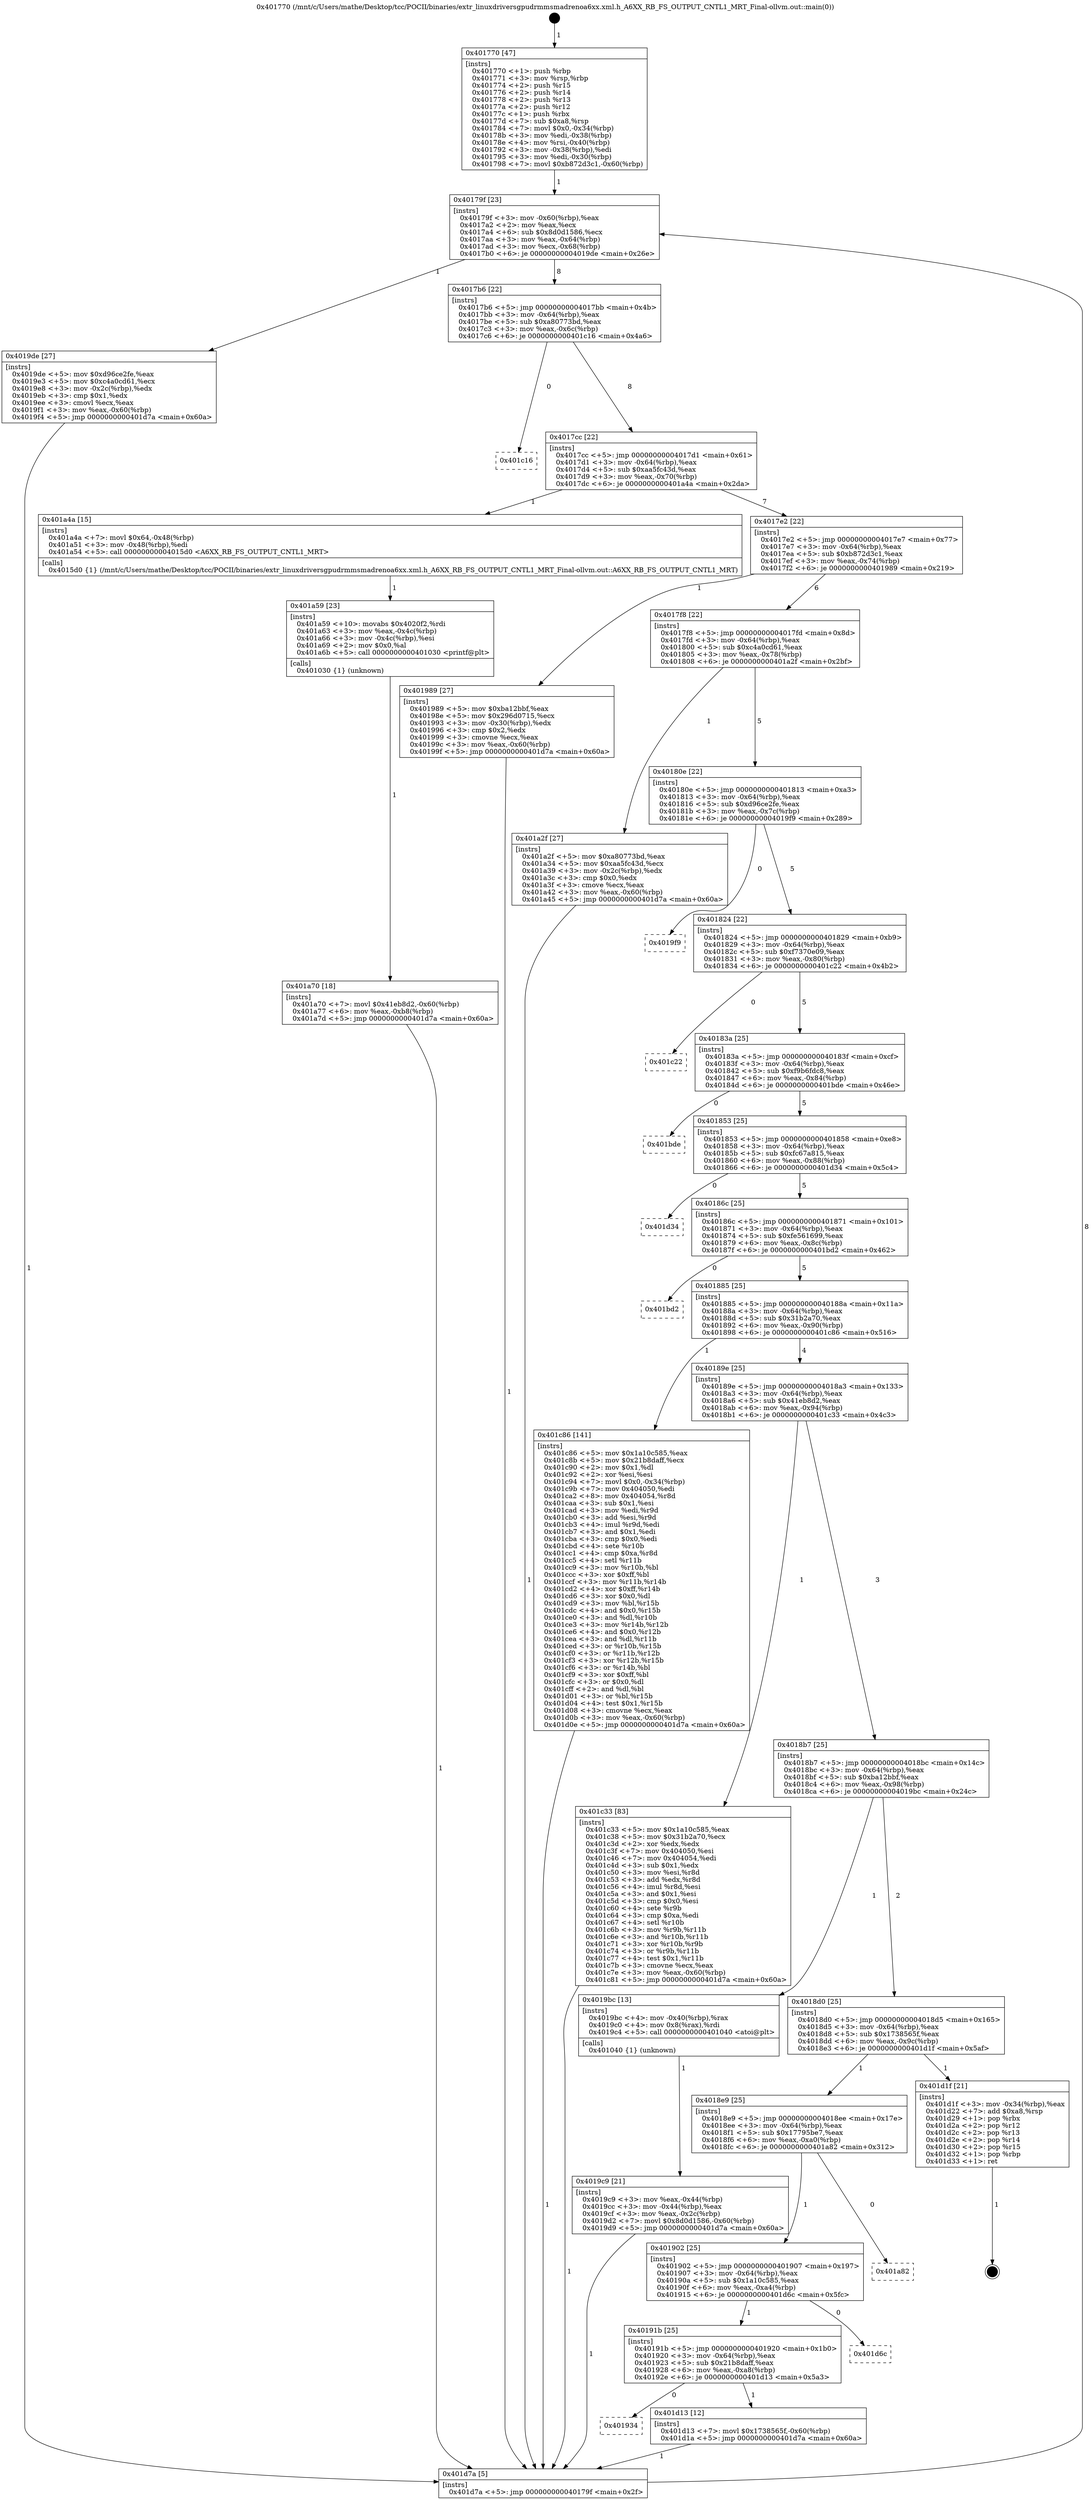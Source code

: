 digraph "0x401770" {
  label = "0x401770 (/mnt/c/Users/mathe/Desktop/tcc/POCII/binaries/extr_linuxdriversgpudrmmsmadrenoa6xx.xml.h_A6XX_RB_FS_OUTPUT_CNTL1_MRT_Final-ollvm.out::main(0))"
  labelloc = "t"
  node[shape=record]

  Entry [label="",width=0.3,height=0.3,shape=circle,fillcolor=black,style=filled]
  "0x40179f" [label="{
     0x40179f [23]\l
     | [instrs]\l
     &nbsp;&nbsp;0x40179f \<+3\>: mov -0x60(%rbp),%eax\l
     &nbsp;&nbsp;0x4017a2 \<+2\>: mov %eax,%ecx\l
     &nbsp;&nbsp;0x4017a4 \<+6\>: sub $0x8d0d1586,%ecx\l
     &nbsp;&nbsp;0x4017aa \<+3\>: mov %eax,-0x64(%rbp)\l
     &nbsp;&nbsp;0x4017ad \<+3\>: mov %ecx,-0x68(%rbp)\l
     &nbsp;&nbsp;0x4017b0 \<+6\>: je 00000000004019de \<main+0x26e\>\l
  }"]
  "0x4019de" [label="{
     0x4019de [27]\l
     | [instrs]\l
     &nbsp;&nbsp;0x4019de \<+5\>: mov $0xd96ce2fe,%eax\l
     &nbsp;&nbsp;0x4019e3 \<+5\>: mov $0xc4a0cd61,%ecx\l
     &nbsp;&nbsp;0x4019e8 \<+3\>: mov -0x2c(%rbp),%edx\l
     &nbsp;&nbsp;0x4019eb \<+3\>: cmp $0x1,%edx\l
     &nbsp;&nbsp;0x4019ee \<+3\>: cmovl %ecx,%eax\l
     &nbsp;&nbsp;0x4019f1 \<+3\>: mov %eax,-0x60(%rbp)\l
     &nbsp;&nbsp;0x4019f4 \<+5\>: jmp 0000000000401d7a \<main+0x60a\>\l
  }"]
  "0x4017b6" [label="{
     0x4017b6 [22]\l
     | [instrs]\l
     &nbsp;&nbsp;0x4017b6 \<+5\>: jmp 00000000004017bb \<main+0x4b\>\l
     &nbsp;&nbsp;0x4017bb \<+3\>: mov -0x64(%rbp),%eax\l
     &nbsp;&nbsp;0x4017be \<+5\>: sub $0xa80773bd,%eax\l
     &nbsp;&nbsp;0x4017c3 \<+3\>: mov %eax,-0x6c(%rbp)\l
     &nbsp;&nbsp;0x4017c6 \<+6\>: je 0000000000401c16 \<main+0x4a6\>\l
  }"]
  Exit [label="",width=0.3,height=0.3,shape=circle,fillcolor=black,style=filled,peripheries=2]
  "0x401c16" [label="{
     0x401c16\l
  }", style=dashed]
  "0x4017cc" [label="{
     0x4017cc [22]\l
     | [instrs]\l
     &nbsp;&nbsp;0x4017cc \<+5\>: jmp 00000000004017d1 \<main+0x61\>\l
     &nbsp;&nbsp;0x4017d1 \<+3\>: mov -0x64(%rbp),%eax\l
     &nbsp;&nbsp;0x4017d4 \<+5\>: sub $0xaa5fc43d,%eax\l
     &nbsp;&nbsp;0x4017d9 \<+3\>: mov %eax,-0x70(%rbp)\l
     &nbsp;&nbsp;0x4017dc \<+6\>: je 0000000000401a4a \<main+0x2da\>\l
  }"]
  "0x401934" [label="{
     0x401934\l
  }", style=dashed]
  "0x401a4a" [label="{
     0x401a4a [15]\l
     | [instrs]\l
     &nbsp;&nbsp;0x401a4a \<+7\>: movl $0x64,-0x48(%rbp)\l
     &nbsp;&nbsp;0x401a51 \<+3\>: mov -0x48(%rbp),%edi\l
     &nbsp;&nbsp;0x401a54 \<+5\>: call 00000000004015d0 \<A6XX_RB_FS_OUTPUT_CNTL1_MRT\>\l
     | [calls]\l
     &nbsp;&nbsp;0x4015d0 \{1\} (/mnt/c/Users/mathe/Desktop/tcc/POCII/binaries/extr_linuxdriversgpudrmmsmadrenoa6xx.xml.h_A6XX_RB_FS_OUTPUT_CNTL1_MRT_Final-ollvm.out::A6XX_RB_FS_OUTPUT_CNTL1_MRT)\l
  }"]
  "0x4017e2" [label="{
     0x4017e2 [22]\l
     | [instrs]\l
     &nbsp;&nbsp;0x4017e2 \<+5\>: jmp 00000000004017e7 \<main+0x77\>\l
     &nbsp;&nbsp;0x4017e7 \<+3\>: mov -0x64(%rbp),%eax\l
     &nbsp;&nbsp;0x4017ea \<+5\>: sub $0xb872d3c1,%eax\l
     &nbsp;&nbsp;0x4017ef \<+3\>: mov %eax,-0x74(%rbp)\l
     &nbsp;&nbsp;0x4017f2 \<+6\>: je 0000000000401989 \<main+0x219\>\l
  }"]
  "0x401d13" [label="{
     0x401d13 [12]\l
     | [instrs]\l
     &nbsp;&nbsp;0x401d13 \<+7\>: movl $0x1738565f,-0x60(%rbp)\l
     &nbsp;&nbsp;0x401d1a \<+5\>: jmp 0000000000401d7a \<main+0x60a\>\l
  }"]
  "0x401989" [label="{
     0x401989 [27]\l
     | [instrs]\l
     &nbsp;&nbsp;0x401989 \<+5\>: mov $0xba12bbf,%eax\l
     &nbsp;&nbsp;0x40198e \<+5\>: mov $0x296d0715,%ecx\l
     &nbsp;&nbsp;0x401993 \<+3\>: mov -0x30(%rbp),%edx\l
     &nbsp;&nbsp;0x401996 \<+3\>: cmp $0x2,%edx\l
     &nbsp;&nbsp;0x401999 \<+3\>: cmovne %ecx,%eax\l
     &nbsp;&nbsp;0x40199c \<+3\>: mov %eax,-0x60(%rbp)\l
     &nbsp;&nbsp;0x40199f \<+5\>: jmp 0000000000401d7a \<main+0x60a\>\l
  }"]
  "0x4017f8" [label="{
     0x4017f8 [22]\l
     | [instrs]\l
     &nbsp;&nbsp;0x4017f8 \<+5\>: jmp 00000000004017fd \<main+0x8d\>\l
     &nbsp;&nbsp;0x4017fd \<+3\>: mov -0x64(%rbp),%eax\l
     &nbsp;&nbsp;0x401800 \<+5\>: sub $0xc4a0cd61,%eax\l
     &nbsp;&nbsp;0x401805 \<+3\>: mov %eax,-0x78(%rbp)\l
     &nbsp;&nbsp;0x401808 \<+6\>: je 0000000000401a2f \<main+0x2bf\>\l
  }"]
  "0x401d7a" [label="{
     0x401d7a [5]\l
     | [instrs]\l
     &nbsp;&nbsp;0x401d7a \<+5\>: jmp 000000000040179f \<main+0x2f\>\l
  }"]
  "0x401770" [label="{
     0x401770 [47]\l
     | [instrs]\l
     &nbsp;&nbsp;0x401770 \<+1\>: push %rbp\l
     &nbsp;&nbsp;0x401771 \<+3\>: mov %rsp,%rbp\l
     &nbsp;&nbsp;0x401774 \<+2\>: push %r15\l
     &nbsp;&nbsp;0x401776 \<+2\>: push %r14\l
     &nbsp;&nbsp;0x401778 \<+2\>: push %r13\l
     &nbsp;&nbsp;0x40177a \<+2\>: push %r12\l
     &nbsp;&nbsp;0x40177c \<+1\>: push %rbx\l
     &nbsp;&nbsp;0x40177d \<+7\>: sub $0xa8,%rsp\l
     &nbsp;&nbsp;0x401784 \<+7\>: movl $0x0,-0x34(%rbp)\l
     &nbsp;&nbsp;0x40178b \<+3\>: mov %edi,-0x38(%rbp)\l
     &nbsp;&nbsp;0x40178e \<+4\>: mov %rsi,-0x40(%rbp)\l
     &nbsp;&nbsp;0x401792 \<+3\>: mov -0x38(%rbp),%edi\l
     &nbsp;&nbsp;0x401795 \<+3\>: mov %edi,-0x30(%rbp)\l
     &nbsp;&nbsp;0x401798 \<+7\>: movl $0xb872d3c1,-0x60(%rbp)\l
  }"]
  "0x40191b" [label="{
     0x40191b [25]\l
     | [instrs]\l
     &nbsp;&nbsp;0x40191b \<+5\>: jmp 0000000000401920 \<main+0x1b0\>\l
     &nbsp;&nbsp;0x401920 \<+3\>: mov -0x64(%rbp),%eax\l
     &nbsp;&nbsp;0x401923 \<+5\>: sub $0x21b8daff,%eax\l
     &nbsp;&nbsp;0x401928 \<+6\>: mov %eax,-0xa8(%rbp)\l
     &nbsp;&nbsp;0x40192e \<+6\>: je 0000000000401d13 \<main+0x5a3\>\l
  }"]
  "0x401a2f" [label="{
     0x401a2f [27]\l
     | [instrs]\l
     &nbsp;&nbsp;0x401a2f \<+5\>: mov $0xa80773bd,%eax\l
     &nbsp;&nbsp;0x401a34 \<+5\>: mov $0xaa5fc43d,%ecx\l
     &nbsp;&nbsp;0x401a39 \<+3\>: mov -0x2c(%rbp),%edx\l
     &nbsp;&nbsp;0x401a3c \<+3\>: cmp $0x0,%edx\l
     &nbsp;&nbsp;0x401a3f \<+3\>: cmove %ecx,%eax\l
     &nbsp;&nbsp;0x401a42 \<+3\>: mov %eax,-0x60(%rbp)\l
     &nbsp;&nbsp;0x401a45 \<+5\>: jmp 0000000000401d7a \<main+0x60a\>\l
  }"]
  "0x40180e" [label="{
     0x40180e [22]\l
     | [instrs]\l
     &nbsp;&nbsp;0x40180e \<+5\>: jmp 0000000000401813 \<main+0xa3\>\l
     &nbsp;&nbsp;0x401813 \<+3\>: mov -0x64(%rbp),%eax\l
     &nbsp;&nbsp;0x401816 \<+5\>: sub $0xd96ce2fe,%eax\l
     &nbsp;&nbsp;0x40181b \<+3\>: mov %eax,-0x7c(%rbp)\l
     &nbsp;&nbsp;0x40181e \<+6\>: je 00000000004019f9 \<main+0x289\>\l
  }"]
  "0x401d6c" [label="{
     0x401d6c\l
  }", style=dashed]
  "0x4019f9" [label="{
     0x4019f9\l
  }", style=dashed]
  "0x401824" [label="{
     0x401824 [22]\l
     | [instrs]\l
     &nbsp;&nbsp;0x401824 \<+5\>: jmp 0000000000401829 \<main+0xb9\>\l
     &nbsp;&nbsp;0x401829 \<+3\>: mov -0x64(%rbp),%eax\l
     &nbsp;&nbsp;0x40182c \<+5\>: sub $0xf7370e09,%eax\l
     &nbsp;&nbsp;0x401831 \<+3\>: mov %eax,-0x80(%rbp)\l
     &nbsp;&nbsp;0x401834 \<+6\>: je 0000000000401c22 \<main+0x4b2\>\l
  }"]
  "0x401902" [label="{
     0x401902 [25]\l
     | [instrs]\l
     &nbsp;&nbsp;0x401902 \<+5\>: jmp 0000000000401907 \<main+0x197\>\l
     &nbsp;&nbsp;0x401907 \<+3\>: mov -0x64(%rbp),%eax\l
     &nbsp;&nbsp;0x40190a \<+5\>: sub $0x1a10c585,%eax\l
     &nbsp;&nbsp;0x40190f \<+6\>: mov %eax,-0xa4(%rbp)\l
     &nbsp;&nbsp;0x401915 \<+6\>: je 0000000000401d6c \<main+0x5fc\>\l
  }"]
  "0x401c22" [label="{
     0x401c22\l
  }", style=dashed]
  "0x40183a" [label="{
     0x40183a [25]\l
     | [instrs]\l
     &nbsp;&nbsp;0x40183a \<+5\>: jmp 000000000040183f \<main+0xcf\>\l
     &nbsp;&nbsp;0x40183f \<+3\>: mov -0x64(%rbp),%eax\l
     &nbsp;&nbsp;0x401842 \<+5\>: sub $0xf9b6fdc8,%eax\l
     &nbsp;&nbsp;0x401847 \<+6\>: mov %eax,-0x84(%rbp)\l
     &nbsp;&nbsp;0x40184d \<+6\>: je 0000000000401bde \<main+0x46e\>\l
  }"]
  "0x401a82" [label="{
     0x401a82\l
  }", style=dashed]
  "0x401bde" [label="{
     0x401bde\l
  }", style=dashed]
  "0x401853" [label="{
     0x401853 [25]\l
     | [instrs]\l
     &nbsp;&nbsp;0x401853 \<+5\>: jmp 0000000000401858 \<main+0xe8\>\l
     &nbsp;&nbsp;0x401858 \<+3\>: mov -0x64(%rbp),%eax\l
     &nbsp;&nbsp;0x40185b \<+5\>: sub $0xfc67a815,%eax\l
     &nbsp;&nbsp;0x401860 \<+6\>: mov %eax,-0x88(%rbp)\l
     &nbsp;&nbsp;0x401866 \<+6\>: je 0000000000401d34 \<main+0x5c4\>\l
  }"]
  "0x4018e9" [label="{
     0x4018e9 [25]\l
     | [instrs]\l
     &nbsp;&nbsp;0x4018e9 \<+5\>: jmp 00000000004018ee \<main+0x17e\>\l
     &nbsp;&nbsp;0x4018ee \<+3\>: mov -0x64(%rbp),%eax\l
     &nbsp;&nbsp;0x4018f1 \<+5\>: sub $0x17795be7,%eax\l
     &nbsp;&nbsp;0x4018f6 \<+6\>: mov %eax,-0xa0(%rbp)\l
     &nbsp;&nbsp;0x4018fc \<+6\>: je 0000000000401a82 \<main+0x312\>\l
  }"]
  "0x401d34" [label="{
     0x401d34\l
  }", style=dashed]
  "0x40186c" [label="{
     0x40186c [25]\l
     | [instrs]\l
     &nbsp;&nbsp;0x40186c \<+5\>: jmp 0000000000401871 \<main+0x101\>\l
     &nbsp;&nbsp;0x401871 \<+3\>: mov -0x64(%rbp),%eax\l
     &nbsp;&nbsp;0x401874 \<+5\>: sub $0xfe561699,%eax\l
     &nbsp;&nbsp;0x401879 \<+6\>: mov %eax,-0x8c(%rbp)\l
     &nbsp;&nbsp;0x40187f \<+6\>: je 0000000000401bd2 \<main+0x462\>\l
  }"]
  "0x401d1f" [label="{
     0x401d1f [21]\l
     | [instrs]\l
     &nbsp;&nbsp;0x401d1f \<+3\>: mov -0x34(%rbp),%eax\l
     &nbsp;&nbsp;0x401d22 \<+7\>: add $0xa8,%rsp\l
     &nbsp;&nbsp;0x401d29 \<+1\>: pop %rbx\l
     &nbsp;&nbsp;0x401d2a \<+2\>: pop %r12\l
     &nbsp;&nbsp;0x401d2c \<+2\>: pop %r13\l
     &nbsp;&nbsp;0x401d2e \<+2\>: pop %r14\l
     &nbsp;&nbsp;0x401d30 \<+2\>: pop %r15\l
     &nbsp;&nbsp;0x401d32 \<+1\>: pop %rbp\l
     &nbsp;&nbsp;0x401d33 \<+1\>: ret\l
  }"]
  "0x401bd2" [label="{
     0x401bd2\l
  }", style=dashed]
  "0x401885" [label="{
     0x401885 [25]\l
     | [instrs]\l
     &nbsp;&nbsp;0x401885 \<+5\>: jmp 000000000040188a \<main+0x11a\>\l
     &nbsp;&nbsp;0x40188a \<+3\>: mov -0x64(%rbp),%eax\l
     &nbsp;&nbsp;0x40188d \<+5\>: sub $0x31b2a70,%eax\l
     &nbsp;&nbsp;0x401892 \<+6\>: mov %eax,-0x90(%rbp)\l
     &nbsp;&nbsp;0x401898 \<+6\>: je 0000000000401c86 \<main+0x516\>\l
  }"]
  "0x401a70" [label="{
     0x401a70 [18]\l
     | [instrs]\l
     &nbsp;&nbsp;0x401a70 \<+7\>: movl $0x41eb8d2,-0x60(%rbp)\l
     &nbsp;&nbsp;0x401a77 \<+6\>: mov %eax,-0xb8(%rbp)\l
     &nbsp;&nbsp;0x401a7d \<+5\>: jmp 0000000000401d7a \<main+0x60a\>\l
  }"]
  "0x401c86" [label="{
     0x401c86 [141]\l
     | [instrs]\l
     &nbsp;&nbsp;0x401c86 \<+5\>: mov $0x1a10c585,%eax\l
     &nbsp;&nbsp;0x401c8b \<+5\>: mov $0x21b8daff,%ecx\l
     &nbsp;&nbsp;0x401c90 \<+2\>: mov $0x1,%dl\l
     &nbsp;&nbsp;0x401c92 \<+2\>: xor %esi,%esi\l
     &nbsp;&nbsp;0x401c94 \<+7\>: movl $0x0,-0x34(%rbp)\l
     &nbsp;&nbsp;0x401c9b \<+7\>: mov 0x404050,%edi\l
     &nbsp;&nbsp;0x401ca2 \<+8\>: mov 0x404054,%r8d\l
     &nbsp;&nbsp;0x401caa \<+3\>: sub $0x1,%esi\l
     &nbsp;&nbsp;0x401cad \<+3\>: mov %edi,%r9d\l
     &nbsp;&nbsp;0x401cb0 \<+3\>: add %esi,%r9d\l
     &nbsp;&nbsp;0x401cb3 \<+4\>: imul %r9d,%edi\l
     &nbsp;&nbsp;0x401cb7 \<+3\>: and $0x1,%edi\l
     &nbsp;&nbsp;0x401cba \<+3\>: cmp $0x0,%edi\l
     &nbsp;&nbsp;0x401cbd \<+4\>: sete %r10b\l
     &nbsp;&nbsp;0x401cc1 \<+4\>: cmp $0xa,%r8d\l
     &nbsp;&nbsp;0x401cc5 \<+4\>: setl %r11b\l
     &nbsp;&nbsp;0x401cc9 \<+3\>: mov %r10b,%bl\l
     &nbsp;&nbsp;0x401ccc \<+3\>: xor $0xff,%bl\l
     &nbsp;&nbsp;0x401ccf \<+3\>: mov %r11b,%r14b\l
     &nbsp;&nbsp;0x401cd2 \<+4\>: xor $0xff,%r14b\l
     &nbsp;&nbsp;0x401cd6 \<+3\>: xor $0x0,%dl\l
     &nbsp;&nbsp;0x401cd9 \<+3\>: mov %bl,%r15b\l
     &nbsp;&nbsp;0x401cdc \<+4\>: and $0x0,%r15b\l
     &nbsp;&nbsp;0x401ce0 \<+3\>: and %dl,%r10b\l
     &nbsp;&nbsp;0x401ce3 \<+3\>: mov %r14b,%r12b\l
     &nbsp;&nbsp;0x401ce6 \<+4\>: and $0x0,%r12b\l
     &nbsp;&nbsp;0x401cea \<+3\>: and %dl,%r11b\l
     &nbsp;&nbsp;0x401ced \<+3\>: or %r10b,%r15b\l
     &nbsp;&nbsp;0x401cf0 \<+3\>: or %r11b,%r12b\l
     &nbsp;&nbsp;0x401cf3 \<+3\>: xor %r12b,%r15b\l
     &nbsp;&nbsp;0x401cf6 \<+3\>: or %r14b,%bl\l
     &nbsp;&nbsp;0x401cf9 \<+3\>: xor $0xff,%bl\l
     &nbsp;&nbsp;0x401cfc \<+3\>: or $0x0,%dl\l
     &nbsp;&nbsp;0x401cff \<+2\>: and %dl,%bl\l
     &nbsp;&nbsp;0x401d01 \<+3\>: or %bl,%r15b\l
     &nbsp;&nbsp;0x401d04 \<+4\>: test $0x1,%r15b\l
     &nbsp;&nbsp;0x401d08 \<+3\>: cmovne %ecx,%eax\l
     &nbsp;&nbsp;0x401d0b \<+3\>: mov %eax,-0x60(%rbp)\l
     &nbsp;&nbsp;0x401d0e \<+5\>: jmp 0000000000401d7a \<main+0x60a\>\l
  }"]
  "0x40189e" [label="{
     0x40189e [25]\l
     | [instrs]\l
     &nbsp;&nbsp;0x40189e \<+5\>: jmp 00000000004018a3 \<main+0x133\>\l
     &nbsp;&nbsp;0x4018a3 \<+3\>: mov -0x64(%rbp),%eax\l
     &nbsp;&nbsp;0x4018a6 \<+5\>: sub $0x41eb8d2,%eax\l
     &nbsp;&nbsp;0x4018ab \<+6\>: mov %eax,-0x94(%rbp)\l
     &nbsp;&nbsp;0x4018b1 \<+6\>: je 0000000000401c33 \<main+0x4c3\>\l
  }"]
  "0x401a59" [label="{
     0x401a59 [23]\l
     | [instrs]\l
     &nbsp;&nbsp;0x401a59 \<+10\>: movabs $0x4020f2,%rdi\l
     &nbsp;&nbsp;0x401a63 \<+3\>: mov %eax,-0x4c(%rbp)\l
     &nbsp;&nbsp;0x401a66 \<+3\>: mov -0x4c(%rbp),%esi\l
     &nbsp;&nbsp;0x401a69 \<+2\>: mov $0x0,%al\l
     &nbsp;&nbsp;0x401a6b \<+5\>: call 0000000000401030 \<printf@plt\>\l
     | [calls]\l
     &nbsp;&nbsp;0x401030 \{1\} (unknown)\l
  }"]
  "0x401c33" [label="{
     0x401c33 [83]\l
     | [instrs]\l
     &nbsp;&nbsp;0x401c33 \<+5\>: mov $0x1a10c585,%eax\l
     &nbsp;&nbsp;0x401c38 \<+5\>: mov $0x31b2a70,%ecx\l
     &nbsp;&nbsp;0x401c3d \<+2\>: xor %edx,%edx\l
     &nbsp;&nbsp;0x401c3f \<+7\>: mov 0x404050,%esi\l
     &nbsp;&nbsp;0x401c46 \<+7\>: mov 0x404054,%edi\l
     &nbsp;&nbsp;0x401c4d \<+3\>: sub $0x1,%edx\l
     &nbsp;&nbsp;0x401c50 \<+3\>: mov %esi,%r8d\l
     &nbsp;&nbsp;0x401c53 \<+3\>: add %edx,%r8d\l
     &nbsp;&nbsp;0x401c56 \<+4\>: imul %r8d,%esi\l
     &nbsp;&nbsp;0x401c5a \<+3\>: and $0x1,%esi\l
     &nbsp;&nbsp;0x401c5d \<+3\>: cmp $0x0,%esi\l
     &nbsp;&nbsp;0x401c60 \<+4\>: sete %r9b\l
     &nbsp;&nbsp;0x401c64 \<+3\>: cmp $0xa,%edi\l
     &nbsp;&nbsp;0x401c67 \<+4\>: setl %r10b\l
     &nbsp;&nbsp;0x401c6b \<+3\>: mov %r9b,%r11b\l
     &nbsp;&nbsp;0x401c6e \<+3\>: and %r10b,%r11b\l
     &nbsp;&nbsp;0x401c71 \<+3\>: xor %r10b,%r9b\l
     &nbsp;&nbsp;0x401c74 \<+3\>: or %r9b,%r11b\l
     &nbsp;&nbsp;0x401c77 \<+4\>: test $0x1,%r11b\l
     &nbsp;&nbsp;0x401c7b \<+3\>: cmovne %ecx,%eax\l
     &nbsp;&nbsp;0x401c7e \<+3\>: mov %eax,-0x60(%rbp)\l
     &nbsp;&nbsp;0x401c81 \<+5\>: jmp 0000000000401d7a \<main+0x60a\>\l
  }"]
  "0x4018b7" [label="{
     0x4018b7 [25]\l
     | [instrs]\l
     &nbsp;&nbsp;0x4018b7 \<+5\>: jmp 00000000004018bc \<main+0x14c\>\l
     &nbsp;&nbsp;0x4018bc \<+3\>: mov -0x64(%rbp),%eax\l
     &nbsp;&nbsp;0x4018bf \<+5\>: sub $0xba12bbf,%eax\l
     &nbsp;&nbsp;0x4018c4 \<+6\>: mov %eax,-0x98(%rbp)\l
     &nbsp;&nbsp;0x4018ca \<+6\>: je 00000000004019bc \<main+0x24c\>\l
  }"]
  "0x4019c9" [label="{
     0x4019c9 [21]\l
     | [instrs]\l
     &nbsp;&nbsp;0x4019c9 \<+3\>: mov %eax,-0x44(%rbp)\l
     &nbsp;&nbsp;0x4019cc \<+3\>: mov -0x44(%rbp),%eax\l
     &nbsp;&nbsp;0x4019cf \<+3\>: mov %eax,-0x2c(%rbp)\l
     &nbsp;&nbsp;0x4019d2 \<+7\>: movl $0x8d0d1586,-0x60(%rbp)\l
     &nbsp;&nbsp;0x4019d9 \<+5\>: jmp 0000000000401d7a \<main+0x60a\>\l
  }"]
  "0x4019bc" [label="{
     0x4019bc [13]\l
     | [instrs]\l
     &nbsp;&nbsp;0x4019bc \<+4\>: mov -0x40(%rbp),%rax\l
     &nbsp;&nbsp;0x4019c0 \<+4\>: mov 0x8(%rax),%rdi\l
     &nbsp;&nbsp;0x4019c4 \<+5\>: call 0000000000401040 \<atoi@plt\>\l
     | [calls]\l
     &nbsp;&nbsp;0x401040 \{1\} (unknown)\l
  }"]
  "0x4018d0" [label="{
     0x4018d0 [25]\l
     | [instrs]\l
     &nbsp;&nbsp;0x4018d0 \<+5\>: jmp 00000000004018d5 \<main+0x165\>\l
     &nbsp;&nbsp;0x4018d5 \<+3\>: mov -0x64(%rbp),%eax\l
     &nbsp;&nbsp;0x4018d8 \<+5\>: sub $0x1738565f,%eax\l
     &nbsp;&nbsp;0x4018dd \<+6\>: mov %eax,-0x9c(%rbp)\l
     &nbsp;&nbsp;0x4018e3 \<+6\>: je 0000000000401d1f \<main+0x5af\>\l
  }"]
  Entry -> "0x401770" [label=" 1"]
  "0x40179f" -> "0x4019de" [label=" 1"]
  "0x40179f" -> "0x4017b6" [label=" 8"]
  "0x401d1f" -> Exit [label=" 1"]
  "0x4017b6" -> "0x401c16" [label=" 0"]
  "0x4017b6" -> "0x4017cc" [label=" 8"]
  "0x401d13" -> "0x401d7a" [label=" 1"]
  "0x4017cc" -> "0x401a4a" [label=" 1"]
  "0x4017cc" -> "0x4017e2" [label=" 7"]
  "0x40191b" -> "0x401934" [label=" 0"]
  "0x4017e2" -> "0x401989" [label=" 1"]
  "0x4017e2" -> "0x4017f8" [label=" 6"]
  "0x401989" -> "0x401d7a" [label=" 1"]
  "0x401770" -> "0x40179f" [label=" 1"]
  "0x401d7a" -> "0x40179f" [label=" 8"]
  "0x40191b" -> "0x401d13" [label=" 1"]
  "0x4017f8" -> "0x401a2f" [label=" 1"]
  "0x4017f8" -> "0x40180e" [label=" 5"]
  "0x401902" -> "0x40191b" [label=" 1"]
  "0x40180e" -> "0x4019f9" [label=" 0"]
  "0x40180e" -> "0x401824" [label=" 5"]
  "0x401902" -> "0x401d6c" [label=" 0"]
  "0x401824" -> "0x401c22" [label=" 0"]
  "0x401824" -> "0x40183a" [label=" 5"]
  "0x4018e9" -> "0x401902" [label=" 1"]
  "0x40183a" -> "0x401bde" [label=" 0"]
  "0x40183a" -> "0x401853" [label=" 5"]
  "0x4018e9" -> "0x401a82" [label=" 0"]
  "0x401853" -> "0x401d34" [label=" 0"]
  "0x401853" -> "0x40186c" [label=" 5"]
  "0x4018d0" -> "0x4018e9" [label=" 1"]
  "0x40186c" -> "0x401bd2" [label=" 0"]
  "0x40186c" -> "0x401885" [label=" 5"]
  "0x4018d0" -> "0x401d1f" [label=" 1"]
  "0x401885" -> "0x401c86" [label=" 1"]
  "0x401885" -> "0x40189e" [label=" 4"]
  "0x401c86" -> "0x401d7a" [label=" 1"]
  "0x40189e" -> "0x401c33" [label=" 1"]
  "0x40189e" -> "0x4018b7" [label=" 3"]
  "0x401c33" -> "0x401d7a" [label=" 1"]
  "0x4018b7" -> "0x4019bc" [label=" 1"]
  "0x4018b7" -> "0x4018d0" [label=" 2"]
  "0x4019bc" -> "0x4019c9" [label=" 1"]
  "0x4019c9" -> "0x401d7a" [label=" 1"]
  "0x4019de" -> "0x401d7a" [label=" 1"]
  "0x401a2f" -> "0x401d7a" [label=" 1"]
  "0x401a4a" -> "0x401a59" [label=" 1"]
  "0x401a59" -> "0x401a70" [label=" 1"]
  "0x401a70" -> "0x401d7a" [label=" 1"]
}
